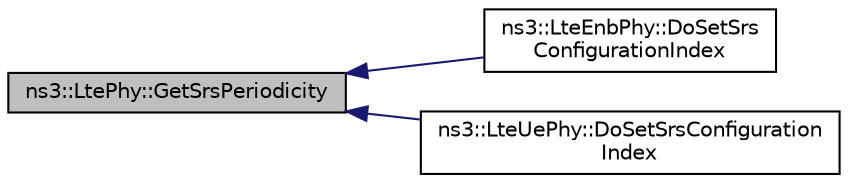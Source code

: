 digraph "ns3::LtePhy::GetSrsPeriodicity"
{
  edge [fontname="Helvetica",fontsize="10",labelfontname="Helvetica",labelfontsize="10"];
  node [fontname="Helvetica",fontsize="10",shape=record];
  rankdir="LR";
  Node1 [label="ns3::LtePhy::GetSrsPeriodicity",height=0.2,width=0.4,color="black", fillcolor="grey75", style="filled", fontcolor="black"];
  Node1 -> Node2 [dir="back",color="midnightblue",fontsize="10",style="solid"];
  Node2 [label="ns3::LteEnbPhy::DoSetSrs\lConfigurationIndex",height=0.2,width=0.4,color="black", fillcolor="white", style="filled",URL="$d3/d51/classns3_1_1LteEnbPhy.html#a653797be2decd49ea8ccd35c79678e18"];
  Node1 -> Node3 [dir="back",color="midnightblue",fontsize="10",style="solid"];
  Node3 [label="ns3::LteUePhy::DoSetSrsConfiguration\lIndex",height=0.2,width=0.4,color="black", fillcolor="white", style="filled",URL="$da/ddd/classns3_1_1LteUePhy.html#a7558c16cee39e95a7b508622dee8fdc3"];
}
